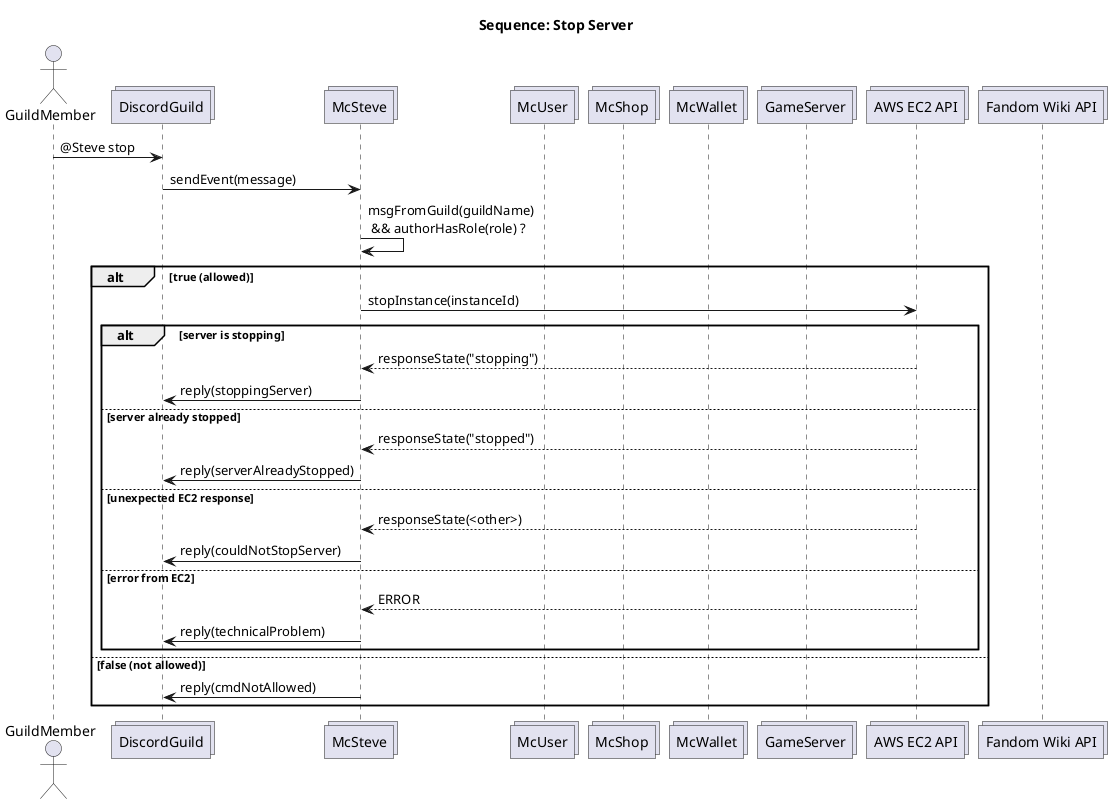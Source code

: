 @startuml sequence_stop-server

title Sequence: Stop Server

actor GuildMember
collections DiscordGuild
collections McSteve
collections McUser
collections McShop
collections McWallet
collections GameServer
collections "AWS EC2 API"
collections "Fandom Wiki API"

GuildMember -> DiscordGuild: @Steve stop
DiscordGuild -> McSteve: sendEvent(message)
McSteve -> McSteve: msgFromGuild(guildName) \n && authorHasRole(role) ?
alt true (allowed)
    McSteve -> "AWS EC2 API": stopInstance(instanceId)
    alt server is stopping
        McSteve <-- "AWS EC2 API": responseState("stopping")
        DiscordGuild <- McSteve: reply(stoppingServer)
    else server already stopped
        McSteve <-- "AWS EC2 API": responseState("stopped")
        DiscordGuild <- McSteve: reply(serverAlreadyStopped)
    else unexpected EC2 response
        McSteve <-- "AWS EC2 API": responseState(<other>)
        DiscordGuild <- McSteve: reply(couldNotStopServer)
    else error from EC2
        McSteve <-- "AWS EC2 API": ERROR
        DiscordGuild <- McSteve: reply(technicalProblem)
    end
else false (not allowed)
    DiscordGuild <- McSteve: reply(cmdNotAllowed)
end
@enduml